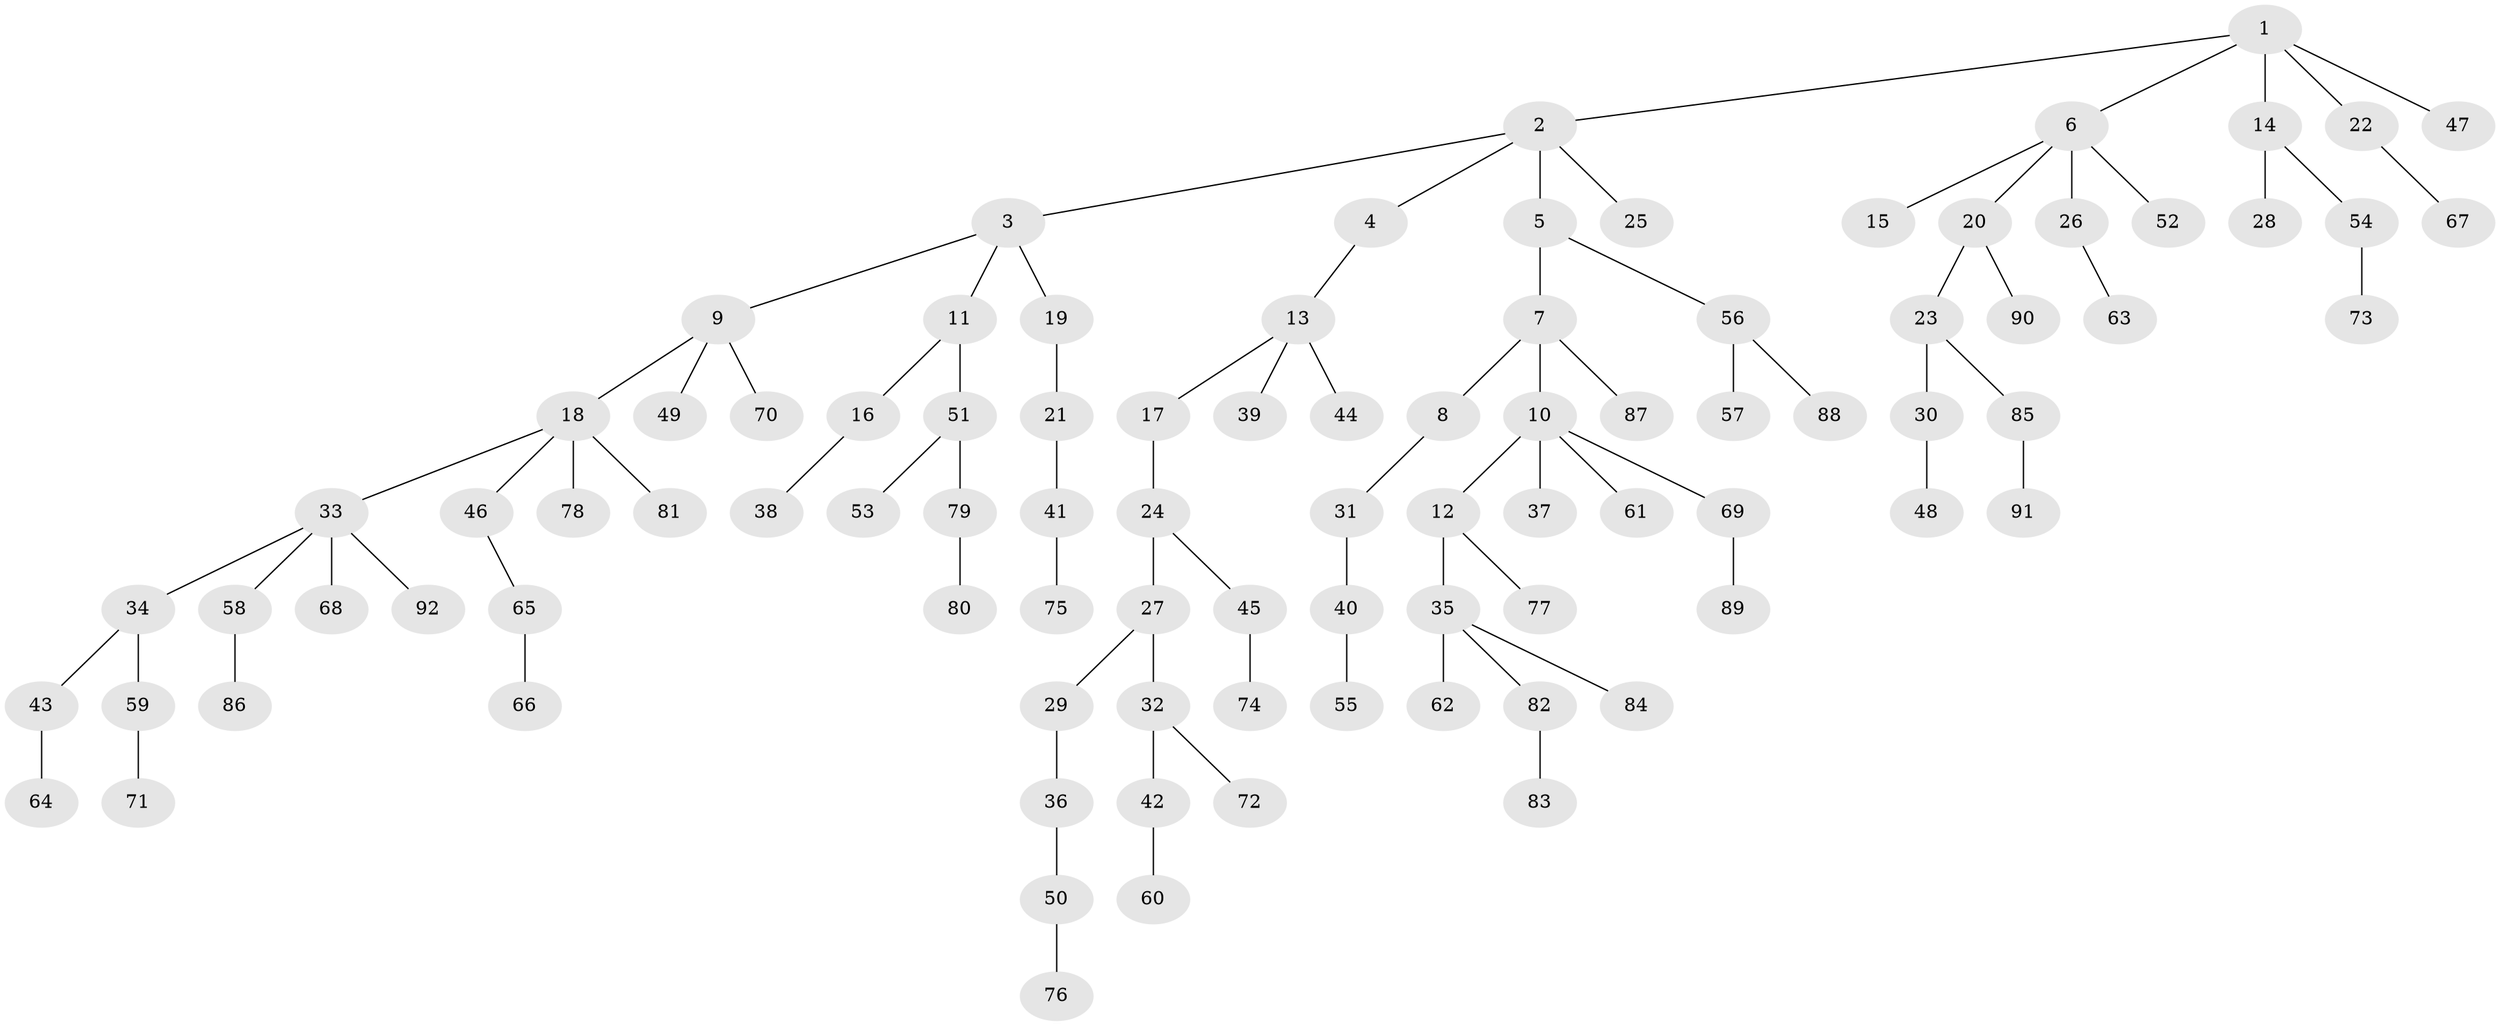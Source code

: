 // Generated by graph-tools (version 1.1) at 2025/52/03/09/25 04:52:24]
// undirected, 92 vertices, 91 edges
graph export_dot {
graph [start="1"]
  node [color=gray90,style=filled];
  1;
  2;
  3;
  4;
  5;
  6;
  7;
  8;
  9;
  10;
  11;
  12;
  13;
  14;
  15;
  16;
  17;
  18;
  19;
  20;
  21;
  22;
  23;
  24;
  25;
  26;
  27;
  28;
  29;
  30;
  31;
  32;
  33;
  34;
  35;
  36;
  37;
  38;
  39;
  40;
  41;
  42;
  43;
  44;
  45;
  46;
  47;
  48;
  49;
  50;
  51;
  52;
  53;
  54;
  55;
  56;
  57;
  58;
  59;
  60;
  61;
  62;
  63;
  64;
  65;
  66;
  67;
  68;
  69;
  70;
  71;
  72;
  73;
  74;
  75;
  76;
  77;
  78;
  79;
  80;
  81;
  82;
  83;
  84;
  85;
  86;
  87;
  88;
  89;
  90;
  91;
  92;
  1 -- 2;
  1 -- 6;
  1 -- 14;
  1 -- 22;
  1 -- 47;
  2 -- 3;
  2 -- 4;
  2 -- 5;
  2 -- 25;
  3 -- 9;
  3 -- 11;
  3 -- 19;
  4 -- 13;
  5 -- 7;
  5 -- 56;
  6 -- 15;
  6 -- 20;
  6 -- 26;
  6 -- 52;
  7 -- 8;
  7 -- 10;
  7 -- 87;
  8 -- 31;
  9 -- 18;
  9 -- 49;
  9 -- 70;
  10 -- 12;
  10 -- 37;
  10 -- 61;
  10 -- 69;
  11 -- 16;
  11 -- 51;
  12 -- 35;
  12 -- 77;
  13 -- 17;
  13 -- 39;
  13 -- 44;
  14 -- 28;
  14 -- 54;
  16 -- 38;
  17 -- 24;
  18 -- 33;
  18 -- 46;
  18 -- 78;
  18 -- 81;
  19 -- 21;
  20 -- 23;
  20 -- 90;
  21 -- 41;
  22 -- 67;
  23 -- 30;
  23 -- 85;
  24 -- 27;
  24 -- 45;
  26 -- 63;
  27 -- 29;
  27 -- 32;
  29 -- 36;
  30 -- 48;
  31 -- 40;
  32 -- 42;
  32 -- 72;
  33 -- 34;
  33 -- 58;
  33 -- 68;
  33 -- 92;
  34 -- 43;
  34 -- 59;
  35 -- 62;
  35 -- 82;
  35 -- 84;
  36 -- 50;
  40 -- 55;
  41 -- 75;
  42 -- 60;
  43 -- 64;
  45 -- 74;
  46 -- 65;
  50 -- 76;
  51 -- 53;
  51 -- 79;
  54 -- 73;
  56 -- 57;
  56 -- 88;
  58 -- 86;
  59 -- 71;
  65 -- 66;
  69 -- 89;
  79 -- 80;
  82 -- 83;
  85 -- 91;
}
